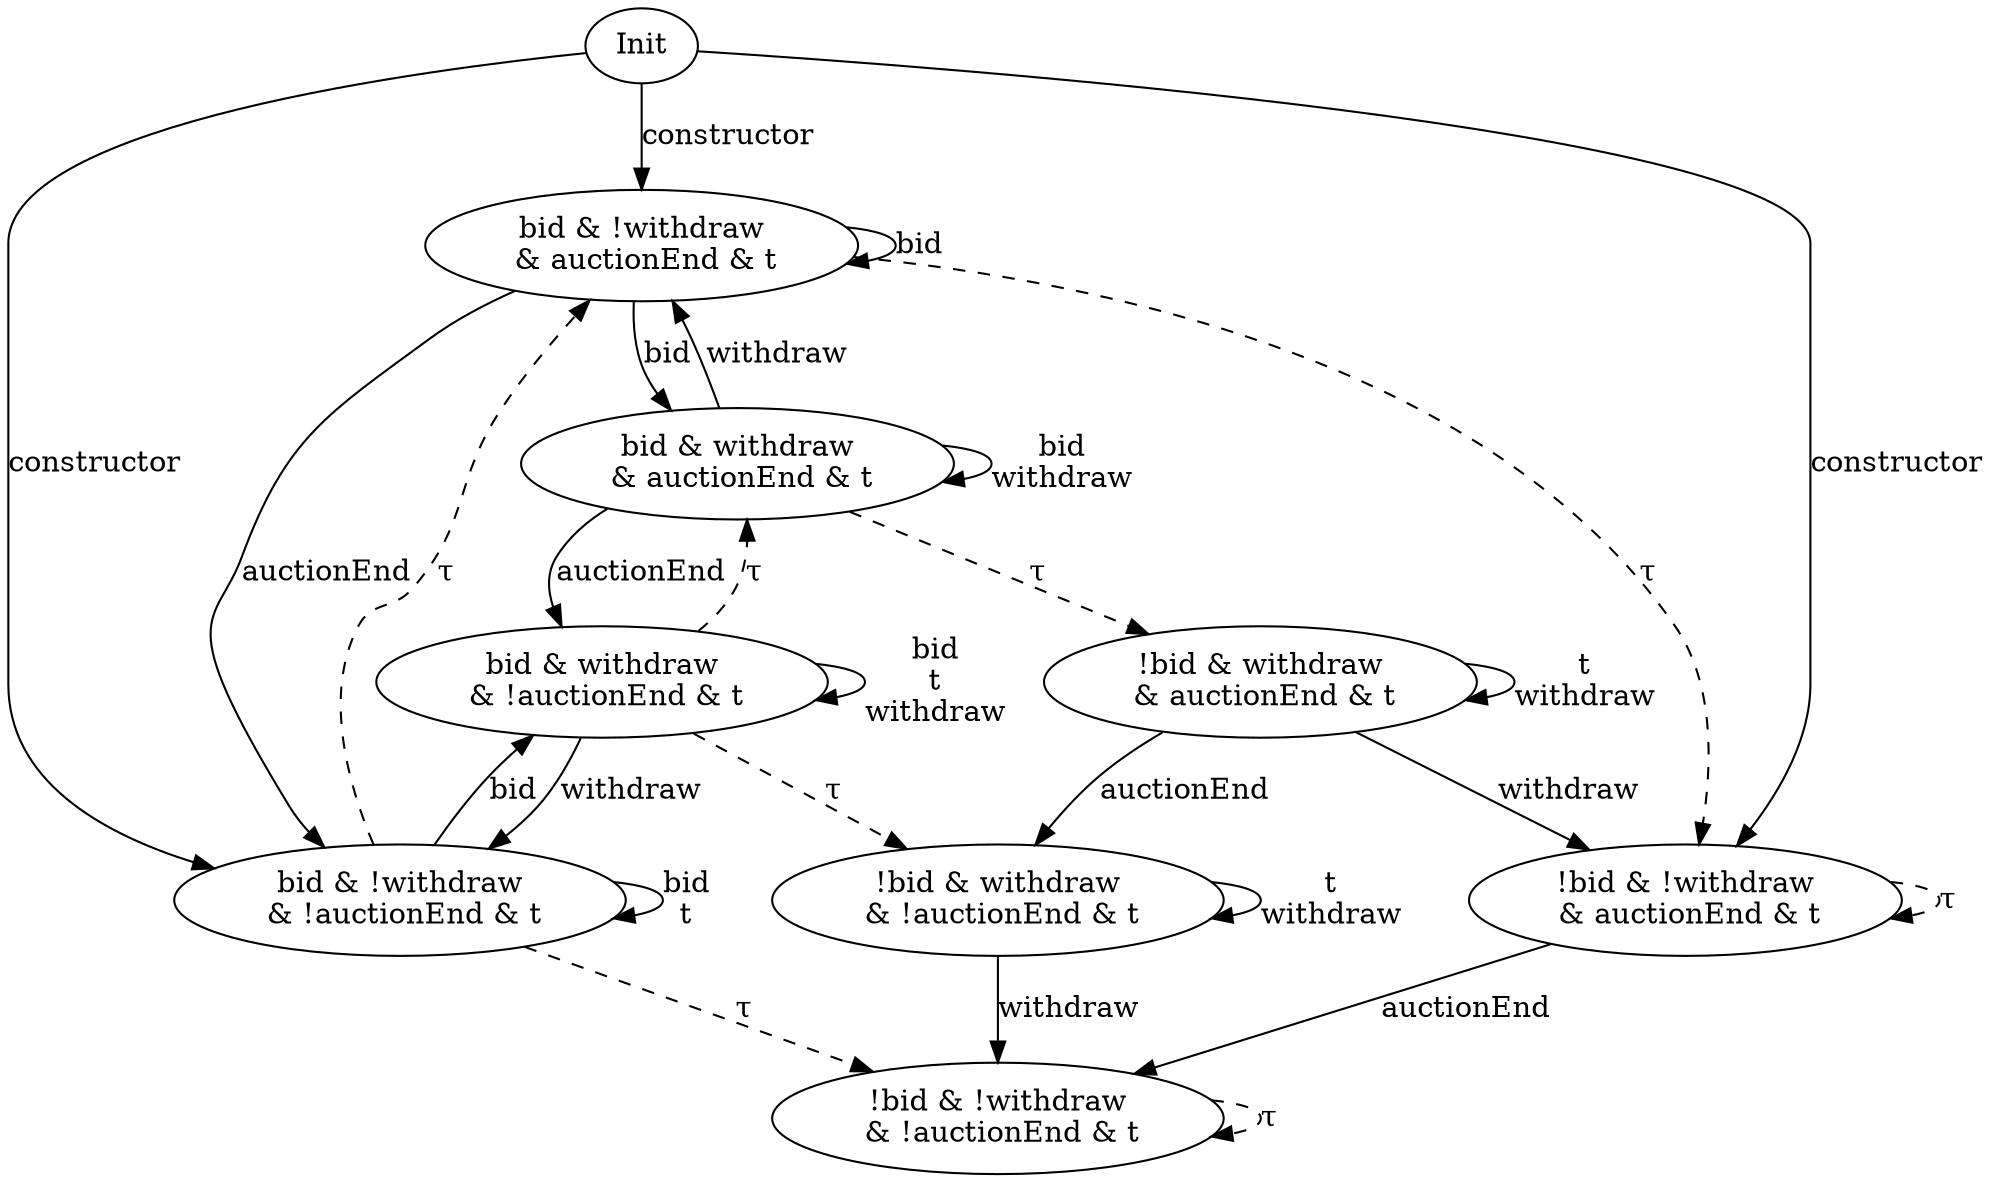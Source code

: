 digraph {
S00 [label="Init"]
S01 [label="bid & withdraw\n & auctionEnd & t\n"]
S02 [label="!bid & withdraw\n & auctionEnd & t\n"]
S03 [label="bid & !withdraw\n & auctionEnd & t\n"]
S04 [label="bid & withdraw\n & !auctionEnd & t\n"]
S06 [label="!bid & !withdraw\n & auctionEnd & t\n"]
S07 [label="!bid & withdraw\n & !auctionEnd & t\n"]
S09 [label="bid & !withdraw\n & !auctionEnd & t\n"]
S12 [label="!bid & !withdraw\n & !auctionEnd & t\n"]

S01->S01 [label="bid\nwithdraw", style="", color="black"]
S03->S06 [label="τ", style="dashed", color="black"]
S02->S07 [label="auctionEnd", style="", color="black"]
S07->S07 [label="t\nwithdraw", style="", color="black"]
S03->S09 [label="auctionEnd", style="", color="black"]
S03->S01 [label="bid", style="", color="black"]
S09->S09 [label="bid\nt", style="", color="black"]
S07->S12 [label="withdraw", style="", color="black"]
S01->S03 [label="withdraw", style="", color="black"]
S09->S04 [label="bid", style="", color="black"]
S02->S02 [label="t\nwithdraw", style="", color="black"]
S04->S07 [label="τ", style="dashed", color="black"]
S00->S09 [label="constructor", style="", color="black"]
S09->S12 [label="τ", style="dashed", color="black"]
S03->S03 [label="bid", style="", color="black"]
S04->S04 [label="bid\nt\nwithdraw", style="", color="black"]
S06->S12 [label="auctionEnd", style="", color="black"]
S12->S12 [label="τ", style="dashed", color="black"]
S00->S06 [label="constructor", style="", color="black"]
S01->S02 [label="τ", style="dashed", color="black"]
S04->S09 [label="withdraw", style="", color="black"]
S02->S06 [label="withdraw", style="", color="black"]
S00->S03 [label="constructor", style="", color="black"]
S04->S01 [label="τ", style="dashed", color="black"]
S06->S06 [label="τ", style="dashed", color="black"]
S01->S04 [label="auctionEnd", style="", color="black"]
S09->S03 [label="τ", style="dashed", color="black"]
}